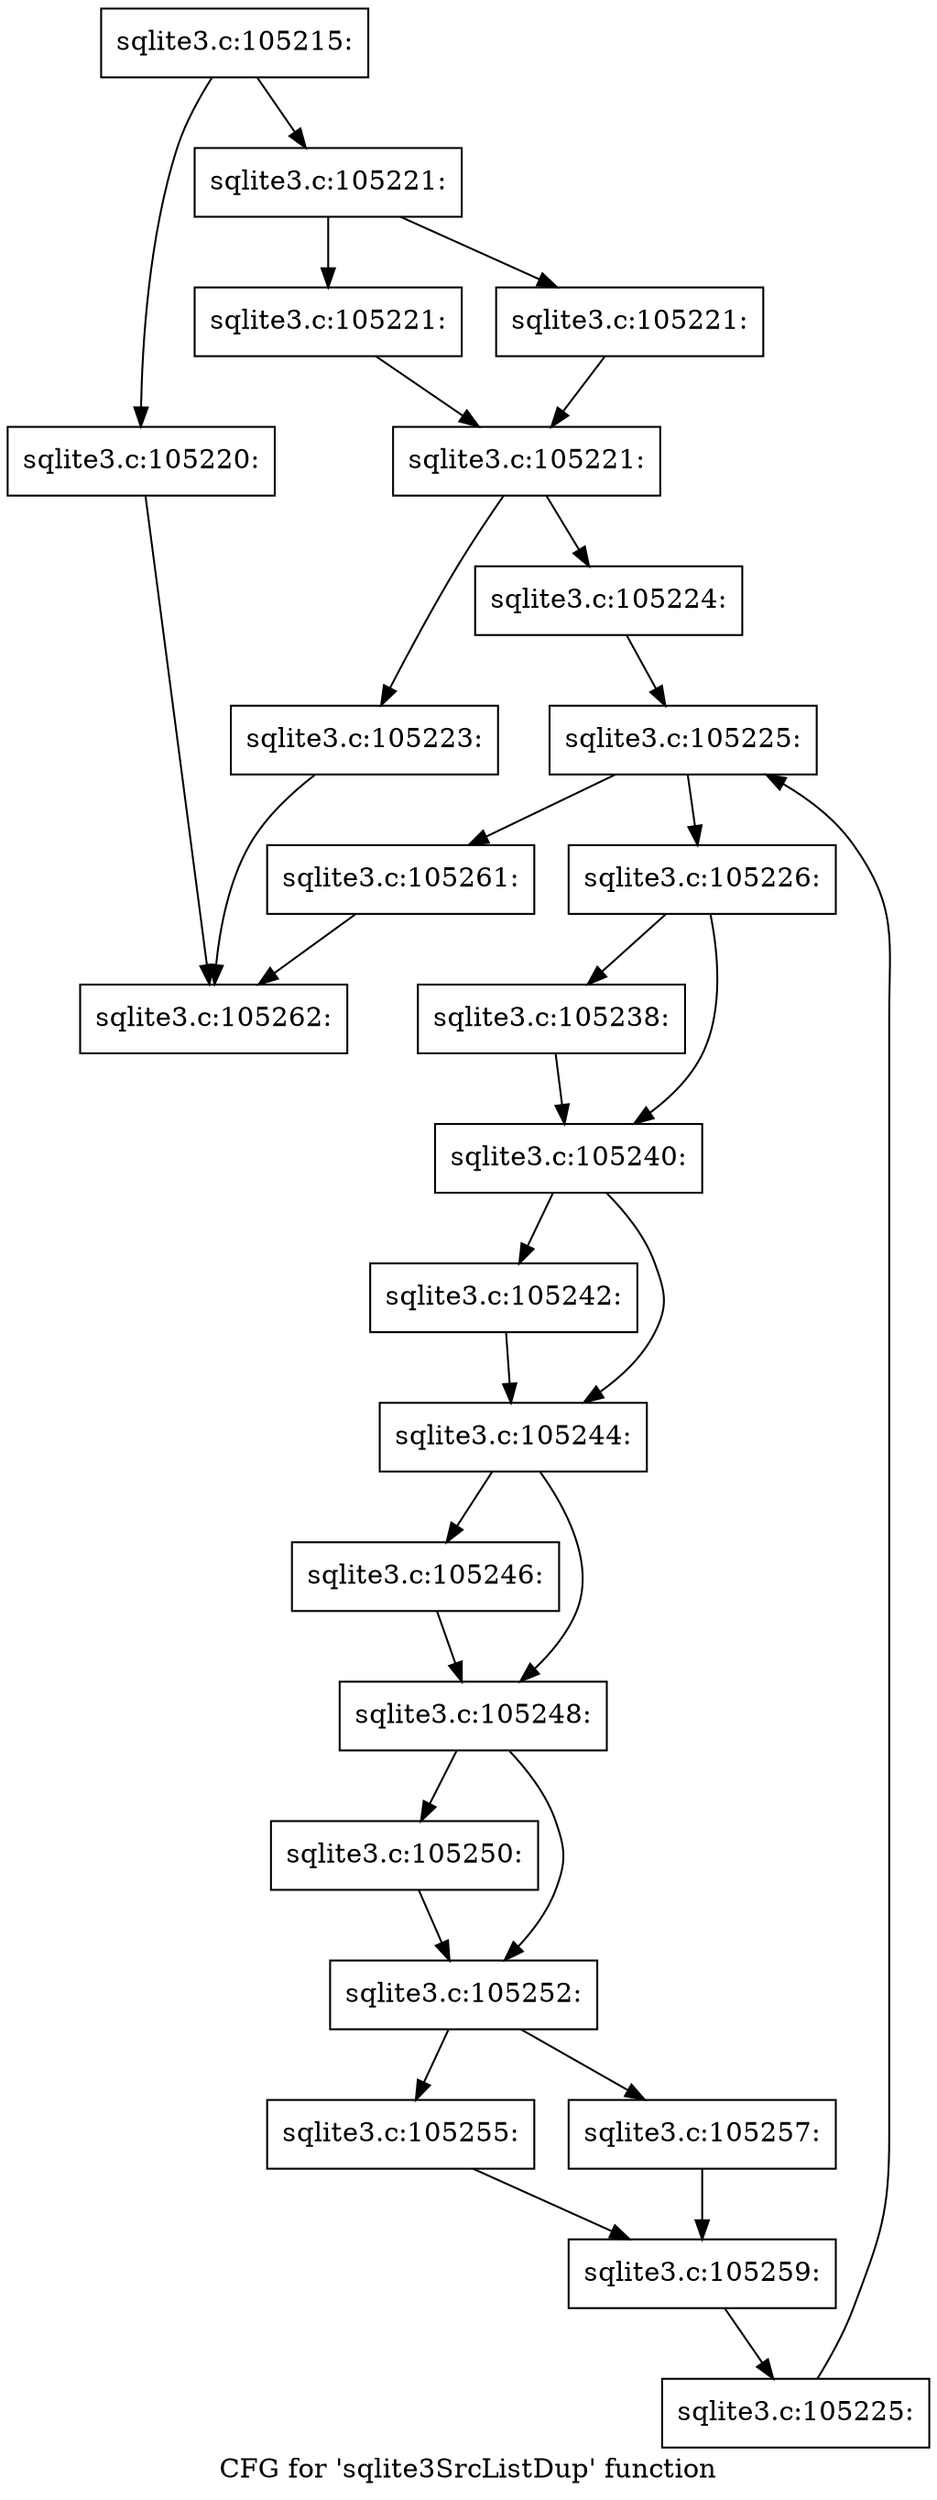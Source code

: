 digraph "CFG for 'sqlite3SrcListDup' function" {
	label="CFG for 'sqlite3SrcListDup' function";

	Node0x55c0f8cb7040 [shape=record,label="{sqlite3.c:105215:}"];
	Node0x55c0f8cb7040 -> Node0x55c0f8cc2ac0;
	Node0x55c0f8cb7040 -> Node0x55c0f8cc2b10;
	Node0x55c0f8cc2ac0 [shape=record,label="{sqlite3.c:105220:}"];
	Node0x55c0f8cc2ac0 -> Node0x55c0f8cb71c0;
	Node0x55c0f8cc2b10 [shape=record,label="{sqlite3.c:105221:}"];
	Node0x55c0f8cc2b10 -> Node0x55c0f8cc3050;
	Node0x55c0f8cc2b10 -> Node0x55c0f8cc30a0;
	Node0x55c0f8cc3050 [shape=record,label="{sqlite3.c:105221:}"];
	Node0x55c0f8cc3050 -> Node0x55c0f8cc30f0;
	Node0x55c0f8cc30a0 [shape=record,label="{sqlite3.c:105221:}"];
	Node0x55c0f8cc30a0 -> Node0x55c0f8cc30f0;
	Node0x55c0f8cc30f0 [shape=record,label="{sqlite3.c:105221:}"];
	Node0x55c0f8cc30f0 -> Node0x55c0f8cc4120;
	Node0x55c0f8cc30f0 -> Node0x55c0f8cc4170;
	Node0x55c0f8cc4120 [shape=record,label="{sqlite3.c:105223:}"];
	Node0x55c0f8cc4120 -> Node0x55c0f8cb71c0;
	Node0x55c0f8cc4170 [shape=record,label="{sqlite3.c:105224:}"];
	Node0x55c0f8cc4170 -> Node0x55c0f8cc4e10;
	Node0x55c0f8cc4e10 [shape=record,label="{sqlite3.c:105225:}"];
	Node0x55c0f8cc4e10 -> Node0x55c0f8cc5030;
	Node0x55c0f8cc4e10 -> Node0x55c0f8cc4c60;
	Node0x55c0f8cc5030 [shape=record,label="{sqlite3.c:105226:}"];
	Node0x55c0f8cc5030 -> Node0x55c0f8cc8fa0;
	Node0x55c0f8cc5030 -> Node0x55c0f8cc8ff0;
	Node0x55c0f8cc8fa0 [shape=record,label="{sqlite3.c:105238:}"];
	Node0x55c0f8cc8fa0 -> Node0x55c0f8cc8ff0;
	Node0x55c0f8cc8ff0 [shape=record,label="{sqlite3.c:105240:}"];
	Node0x55c0f8cc8ff0 -> Node0x55c0f8cca460;
	Node0x55c0f8cc8ff0 -> Node0x55c0f8cca4b0;
	Node0x55c0f8cca460 [shape=record,label="{sqlite3.c:105242:}"];
	Node0x55c0f8cca460 -> Node0x55c0f8cca4b0;
	Node0x55c0f8cca4b0 [shape=record,label="{sqlite3.c:105244:}"];
	Node0x55c0f8cca4b0 -> Node0x55c0f8ccb270;
	Node0x55c0f8cca4b0 -> Node0x55c0f8ccb2c0;
	Node0x55c0f8ccb270 [shape=record,label="{sqlite3.c:105246:}"];
	Node0x55c0f8ccb270 -> Node0x55c0f8ccb2c0;
	Node0x55c0f8ccb2c0 [shape=record,label="{sqlite3.c:105248:}"];
	Node0x55c0f8ccb2c0 -> Node0x55c0f8ccc800;
	Node0x55c0f8ccb2c0 -> Node0x55c0f8ccc850;
	Node0x55c0f8ccc800 [shape=record,label="{sqlite3.c:105250:}"];
	Node0x55c0f8ccc800 -> Node0x55c0f8ccc850;
	Node0x55c0f8ccc850 [shape=record,label="{sqlite3.c:105252:}"];
	Node0x55c0f8ccc850 -> Node0x55c0f8ccd650;
	Node0x55c0f8ccc850 -> Node0x55c0f8ccd6f0;
	Node0x55c0f8ccd650 [shape=record,label="{sqlite3.c:105255:}"];
	Node0x55c0f8ccd650 -> Node0x55c0f8ccd6a0;
	Node0x55c0f8ccd6f0 [shape=record,label="{sqlite3.c:105257:}"];
	Node0x55c0f8ccd6f0 -> Node0x55c0f8ccd6a0;
	Node0x55c0f8ccd6a0 [shape=record,label="{sqlite3.c:105259:}"];
	Node0x55c0f8ccd6a0 -> Node0x55c0f8cc4fa0;
	Node0x55c0f8cc4fa0 [shape=record,label="{sqlite3.c:105225:}"];
	Node0x55c0f8cc4fa0 -> Node0x55c0f8cc4e10;
	Node0x55c0f8cc4c60 [shape=record,label="{sqlite3.c:105261:}"];
	Node0x55c0f8cc4c60 -> Node0x55c0f8cb71c0;
	Node0x55c0f8cb71c0 [shape=record,label="{sqlite3.c:105262:}"];
}
